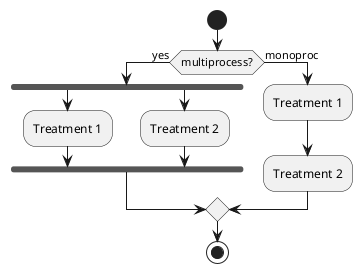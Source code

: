 @startuml

start

if (multiprocess?) then (yes)
    fork
    :Treatment 1;
    fork again
    :Treatment 2;
    end fork
else (monoproc)
    :Treatment 1;
    :Treatment 2;
endif

stop

@enduml

